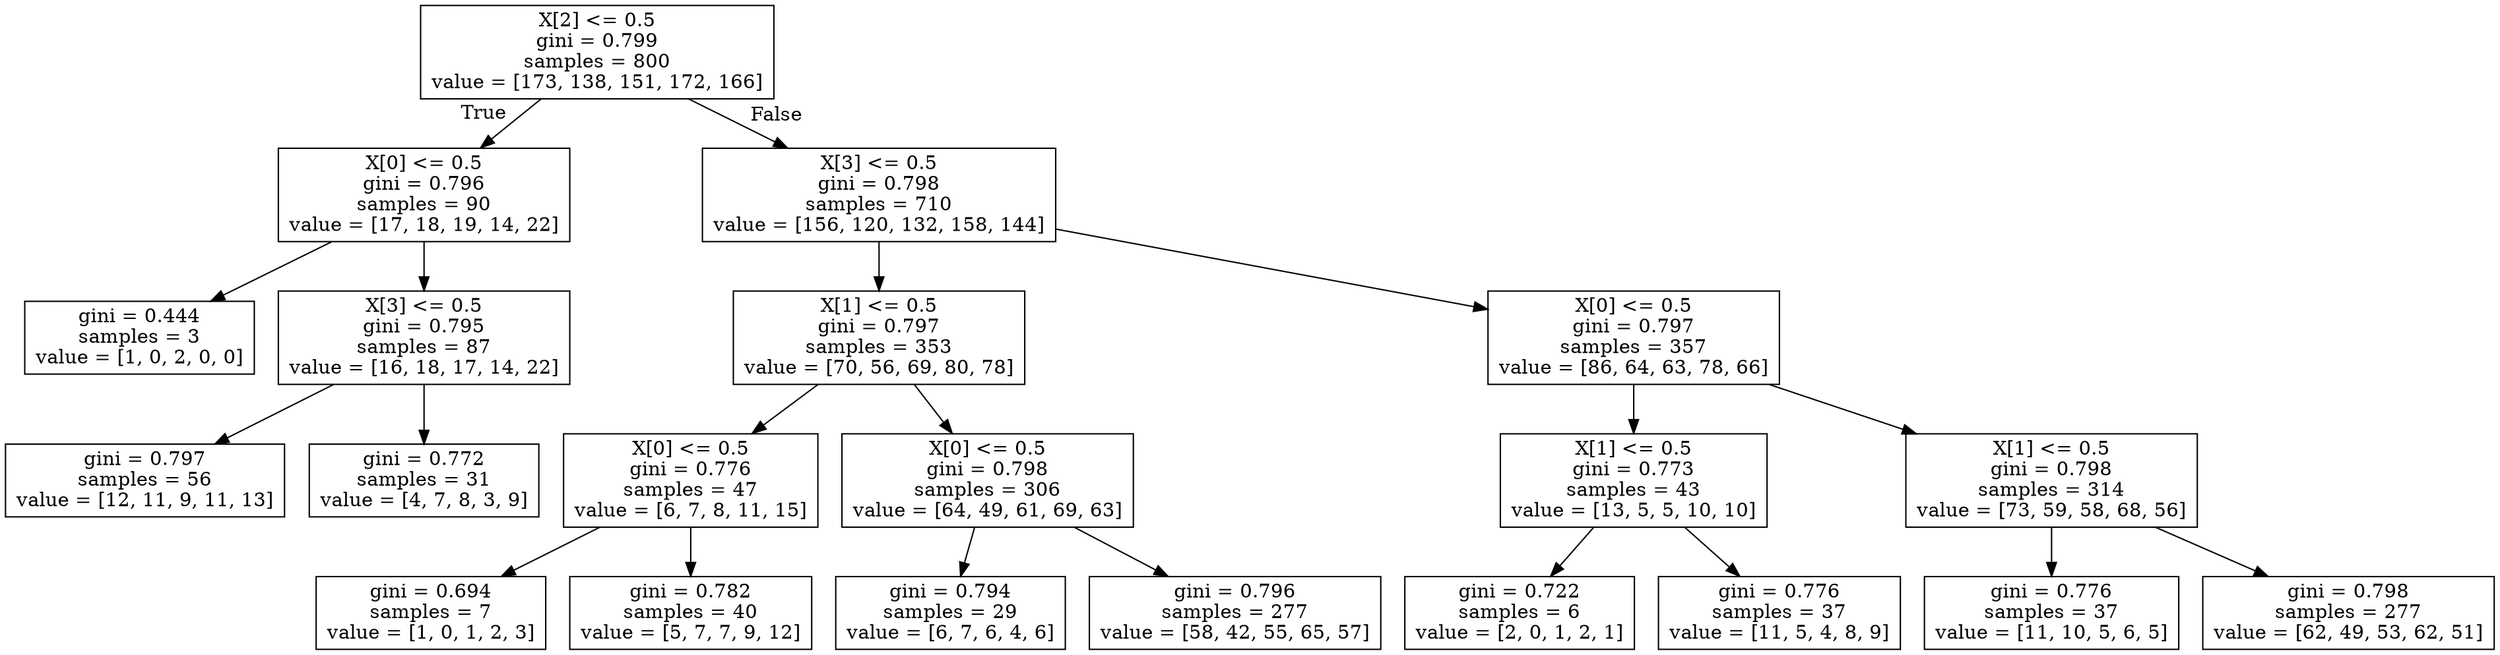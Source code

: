 digraph Tree {
node [shape=box] ;
0 [label="X[2] <= 0.5\ngini = 0.799\nsamples = 800\nvalue = [173, 138, 151, 172, 166]"] ;
1 [label="X[0] <= 0.5\ngini = 0.796\nsamples = 90\nvalue = [17, 18, 19, 14, 22]"] ;
0 -> 1 [labeldistance=2.5, labelangle=45, headlabel="True"] ;
2 [label="gini = 0.444\nsamples = 3\nvalue = [1, 0, 2, 0, 0]"] ;
1 -> 2 ;
3 [label="X[3] <= 0.5\ngini = 0.795\nsamples = 87\nvalue = [16, 18, 17, 14, 22]"] ;
1 -> 3 ;
4 [label="gini = 0.797\nsamples = 56\nvalue = [12, 11, 9, 11, 13]"] ;
3 -> 4 ;
5 [label="gini = 0.772\nsamples = 31\nvalue = [4, 7, 8, 3, 9]"] ;
3 -> 5 ;
6 [label="X[3] <= 0.5\ngini = 0.798\nsamples = 710\nvalue = [156, 120, 132, 158, 144]"] ;
0 -> 6 [labeldistance=2.5, labelangle=-45, headlabel="False"] ;
7 [label="X[1] <= 0.5\ngini = 0.797\nsamples = 353\nvalue = [70, 56, 69, 80, 78]"] ;
6 -> 7 ;
8 [label="X[0] <= 0.5\ngini = 0.776\nsamples = 47\nvalue = [6, 7, 8, 11, 15]"] ;
7 -> 8 ;
9 [label="gini = 0.694\nsamples = 7\nvalue = [1, 0, 1, 2, 3]"] ;
8 -> 9 ;
10 [label="gini = 0.782\nsamples = 40\nvalue = [5, 7, 7, 9, 12]"] ;
8 -> 10 ;
11 [label="X[0] <= 0.5\ngini = 0.798\nsamples = 306\nvalue = [64, 49, 61, 69, 63]"] ;
7 -> 11 ;
12 [label="gini = 0.794\nsamples = 29\nvalue = [6, 7, 6, 4, 6]"] ;
11 -> 12 ;
13 [label="gini = 0.796\nsamples = 277\nvalue = [58, 42, 55, 65, 57]"] ;
11 -> 13 ;
14 [label="X[0] <= 0.5\ngini = 0.797\nsamples = 357\nvalue = [86, 64, 63, 78, 66]"] ;
6 -> 14 ;
15 [label="X[1] <= 0.5\ngini = 0.773\nsamples = 43\nvalue = [13, 5, 5, 10, 10]"] ;
14 -> 15 ;
16 [label="gini = 0.722\nsamples = 6\nvalue = [2, 0, 1, 2, 1]"] ;
15 -> 16 ;
17 [label="gini = 0.776\nsamples = 37\nvalue = [11, 5, 4, 8, 9]"] ;
15 -> 17 ;
18 [label="X[1] <= 0.5\ngini = 0.798\nsamples = 314\nvalue = [73, 59, 58, 68, 56]"] ;
14 -> 18 ;
19 [label="gini = 0.776\nsamples = 37\nvalue = [11, 10, 5, 6, 5]"] ;
18 -> 19 ;
20 [label="gini = 0.798\nsamples = 277\nvalue = [62, 49, 53, 62, 51]"] ;
18 -> 20 ;
}